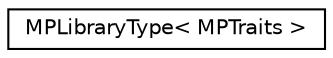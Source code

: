 digraph "Graphical Class Hierarchy"
{
 // LATEX_PDF_SIZE
  edge [fontname="Helvetica",fontsize="10",labelfontname="Helvetica",labelfontsize="10"];
  node [fontname="Helvetica",fontsize="10",shape=record];
  rankdir="LR";
  Node0 [label="MPLibraryType\< MPTraits \>",height=0.2,width=0.4,color="black", fillcolor="white", style="filled",URL="$classMPLibraryType.html",tooltip=" "];
}
